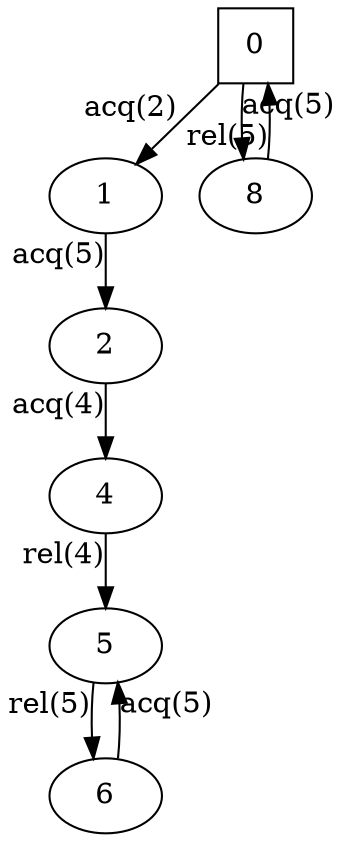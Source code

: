 digraph auto_2{
0[shape=square];
1;
2;
4;
5;
6;
8;
2 -> 4[xlabel="acq(4)"];
1 -> 2[xlabel="acq(5)"];
6 -> 5[xlabel="acq(5)"];
4 -> 5[xlabel="rel(4)"];
5 -> 6[xlabel="rel(5)"];
8 -> 0[xlabel="rel(5)"];
0 -> 1[xlabel="acq(2)"];
0 -> 8[xlabel="acq(5)"];
}
